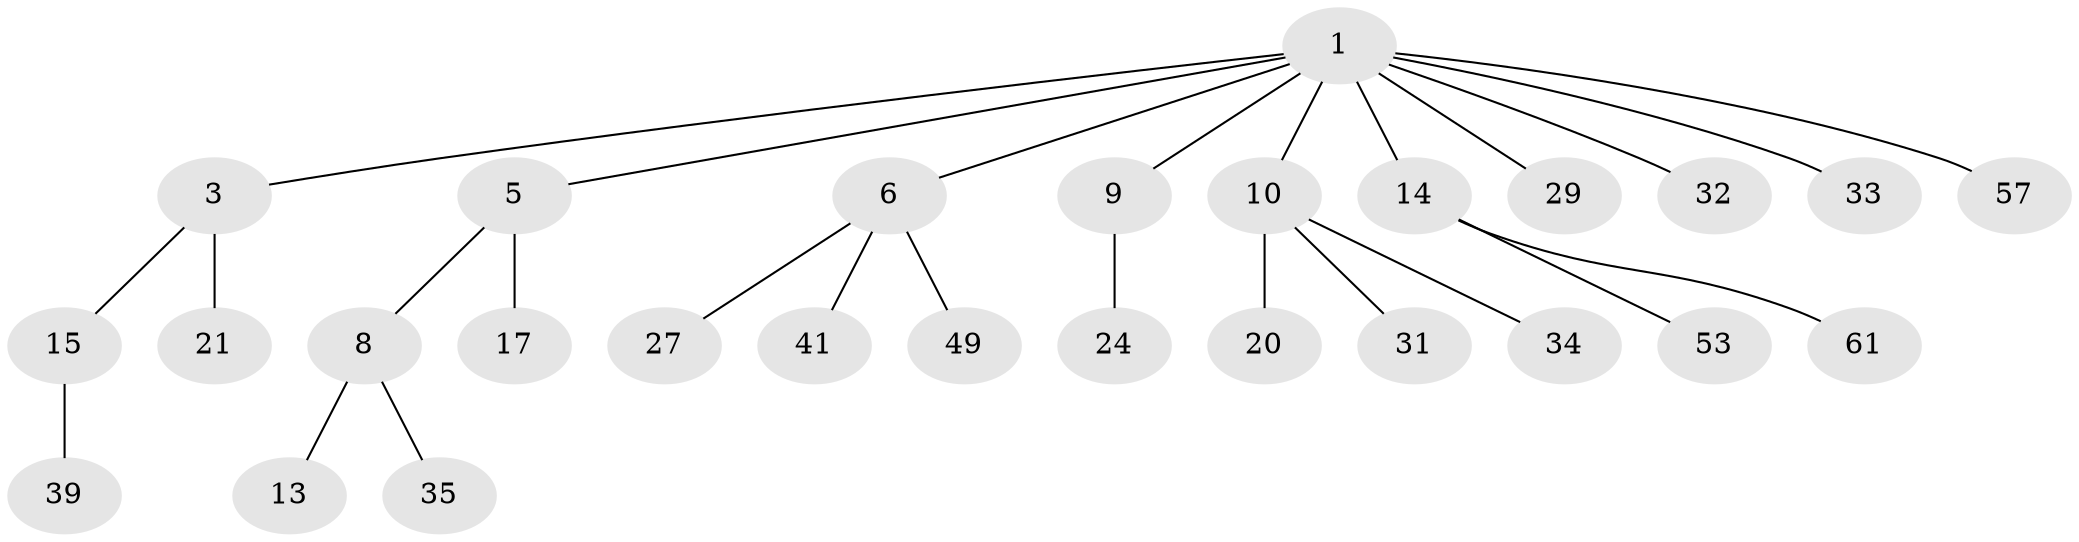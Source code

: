 // original degree distribution, {4: 0.04411764705882353, 8: 0.014705882352941176, 2: 0.19117647058823528, 3: 0.17647058823529413, 5: 0.029411764705882353, 6: 0.014705882352941176, 1: 0.5294117647058824}
// Generated by graph-tools (version 1.1) at 2025/19/03/04/25 18:19:10]
// undirected, 27 vertices, 26 edges
graph export_dot {
graph [start="1"]
  node [color=gray90,style=filled];
  1 [super="+2"];
  3 [super="+4"];
  5 [super="+12"];
  6 [super="+26+7"];
  8 [super="+28+43+36"];
  9 [super="+25+52+64+22+42"];
  10 [super="+30+16"];
  13;
  14 [super="+37+19"];
  15 [super="+60+58+18"];
  17;
  20 [super="+38"];
  21;
  24;
  27 [super="+62"];
  29;
  31 [super="+40+47+44"];
  32;
  33;
  34;
  35;
  39;
  41 [super="+51"];
  49;
  53;
  57;
  61;
  1 -- 6;
  1 -- 14;
  1 -- 29;
  1 -- 32;
  1 -- 33;
  1 -- 3;
  1 -- 5;
  1 -- 9;
  1 -- 10;
  1 -- 57;
  3 -- 21;
  3 -- 15;
  5 -- 8;
  5 -- 17;
  6 -- 27;
  6 -- 49;
  6 -- 41;
  8 -- 13;
  8 -- 35;
  9 -- 24;
  10 -- 34;
  10 -- 31;
  10 -- 20;
  14 -- 53;
  14 -- 61;
  15 -- 39;
}
